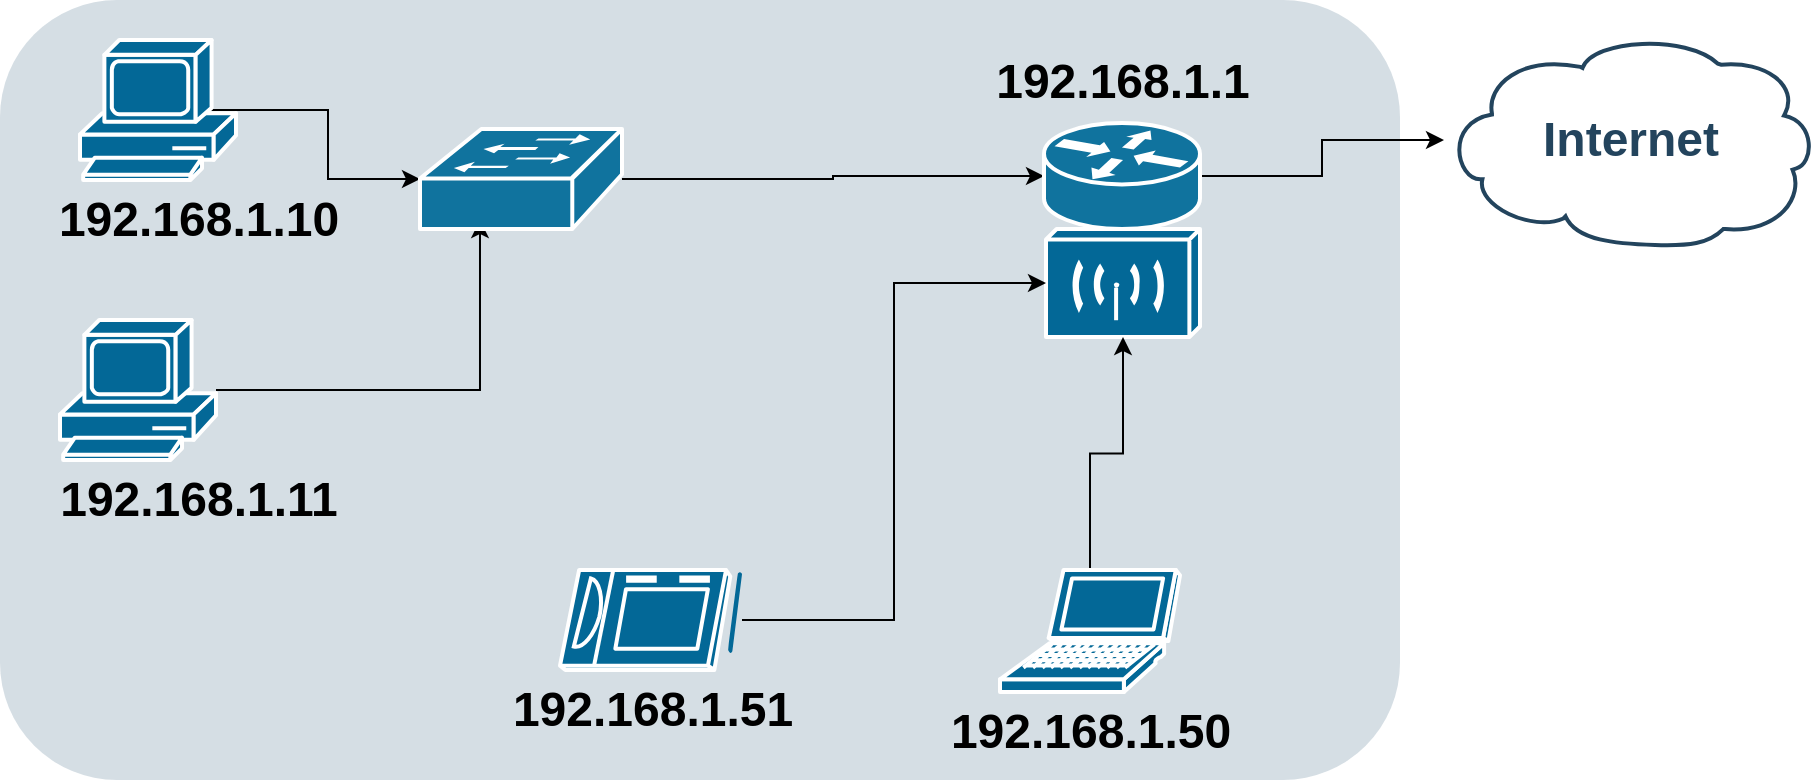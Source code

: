 <mxfile version="20.4.0" type="github">
  <diagram id="6a731a19-8d31-9384-78a2-239565b7b9f0" name="Page-1">
    <mxGraphModel dx="1422" dy="762" grid="1" gridSize="10" guides="1" tooltips="1" connect="1" arrows="1" fold="1" page="1" pageScale="1" pageWidth="827" pageHeight="1169" background="none" math="0" shadow="0">
      <root>
        <mxCell id="0" />
        <mxCell id="1" parent="0" />
        <mxCell id="2094" value="" style="rounded=1;whiteSpace=wrap;html=1;strokeColor=none;fillColor=#BAC8D3;fontSize=24;fontColor=#23445D;align=center;opacity=60;" parent="1" vertex="1">
          <mxGeometry x="50" y="40" width="700" height="390" as="geometry" />
        </mxCell>
        <mxCell id="UhDmBGkFo8lFeGL9cCql-2260" style="edgeStyle=orthogonalEdgeStyle;rounded=0;orthogonalLoop=1;jettySize=auto;html=1;entryX=0;entryY=0.5;entryDx=0;entryDy=0;entryPerimeter=0;exitX=0.83;exitY=0.5;exitDx=0;exitDy=0;exitPerimeter=0;" edge="1" parent="1" source="UhDmBGkFo8lFeGL9cCql-2271" target="2107">
          <mxGeometry relative="1" as="geometry">
            <mxPoint x="142" y="88" as="sourcePoint" />
          </mxGeometry>
        </mxCell>
        <mxCell id="UhDmBGkFo8lFeGL9cCql-2258" style="edgeStyle=orthogonalEdgeStyle;rounded=0;orthogonalLoop=1;jettySize=auto;html=1;entryX=0.297;entryY=0.91;entryDx=0;entryDy=0;entryPerimeter=0;" edge="1" parent="1" source="UhDmBGkFo8lFeGL9cCql-2272" target="2107">
          <mxGeometry relative="1" as="geometry">
            <mxPoint x="142" y="221" as="sourcePoint" />
          </mxGeometry>
        </mxCell>
        <mxCell id="UhDmBGkFo8lFeGL9cCql-2261" style="edgeStyle=orthogonalEdgeStyle;rounded=0;orthogonalLoop=1;jettySize=auto;html=1;" edge="1" parent="1" source="2107" target="2138">
          <mxGeometry relative="1" as="geometry" />
        </mxCell>
        <mxCell id="2107" value="" style="shape=mxgraph.cisco.switches.workgroup_switch;html=1;dashed=0;fillColor=#10739E;strokeColor=#ffffff;strokeWidth=2;verticalLabelPosition=bottom;verticalAlign=top;fontFamily=Helvetica;fontSize=36;fontColor=#FFB366" parent="1" vertex="1">
          <mxGeometry x="260" y="104.5" width="101" height="50" as="geometry" />
        </mxCell>
        <mxCell id="2109" value="Internet" style="shape=mxgraph.cisco.storage.cloud;html=1;dashed=0;strokeColor=#23445D;fillColor=#ffffff;strokeWidth=2;fontFamily=Helvetica;fontSize=24;fontColor=#23445D;align=center;fontStyle=1" parent="1" vertex="1">
          <mxGeometry x="772" y="57" width="186" height="106" as="geometry" />
        </mxCell>
        <mxCell id="UhDmBGkFo8lFeGL9cCql-2262" style="edgeStyle=orthogonalEdgeStyle;rounded=0;orthogonalLoop=1;jettySize=auto;html=1;" edge="1" parent="1" source="2138" target="2109">
          <mxGeometry relative="1" as="geometry" />
        </mxCell>
        <mxCell id="2138" value="" style="shape=mxgraph.cisco.routers.router;html=1;dashed=0;fillColor=#10739E;strokeColor=#ffffff;strokeWidth=2;verticalLabelPosition=bottom;verticalAlign=top;fontFamily=Helvetica;fontSize=36;fontColor=#FFB366" parent="1" vertex="1">
          <mxGeometry x="572" y="101.5" width="78" height="53" as="geometry" />
        </mxCell>
        <mxCell id="UhDmBGkFo8lFeGL9cCql-2263" value="192.168.1.1" style="text;strokeColor=none;fillColor=none;html=1;fontSize=24;fontStyle=1;verticalAlign=middle;align=center;" vertex="1" parent="1">
          <mxGeometry x="560.5" y="61" width="100" height="40" as="geometry" />
        </mxCell>
        <mxCell id="UhDmBGkFo8lFeGL9cCql-2264" value="192.168.1.10" style="text;strokeColor=none;fillColor=none;html=1;fontSize=24;fontStyle=1;verticalAlign=middle;align=center;" vertex="1" parent="1">
          <mxGeometry x="99" y="130" width="100" height="40" as="geometry" />
        </mxCell>
        <mxCell id="UhDmBGkFo8lFeGL9cCql-2265" value="192.168.1.11" style="text;strokeColor=none;fillColor=none;html=1;fontSize=24;fontStyle=1;verticalAlign=middle;align=center;" vertex="1" parent="1">
          <mxGeometry x="99" y="270" width="100" height="40" as="geometry" />
        </mxCell>
        <mxCell id="UhDmBGkFo8lFeGL9cCql-2266" value="" style="shape=mxgraph.cisco.wireless.wireless_transport;sketch=0;html=1;pointerEvents=1;dashed=0;fillColor=#036897;strokeColor=#ffffff;strokeWidth=2;verticalLabelPosition=bottom;verticalAlign=top;align=center;outlineConnect=0;" vertex="1" parent="1">
          <mxGeometry x="573" y="154.5" width="77" height="54" as="geometry" />
        </mxCell>
        <mxCell id="UhDmBGkFo8lFeGL9cCql-2275" style="edgeStyle=orthogonalEdgeStyle;rounded=0;orthogonalLoop=1;jettySize=auto;html=1;" edge="1" parent="1" source="UhDmBGkFo8lFeGL9cCql-2269" target="UhDmBGkFo8lFeGL9cCql-2266">
          <mxGeometry relative="1" as="geometry" />
        </mxCell>
        <mxCell id="UhDmBGkFo8lFeGL9cCql-2269" value="" style="shape=mxgraph.cisco.computers_and_peripherals.laptop;sketch=0;html=1;pointerEvents=1;dashed=0;fillColor=#036897;strokeColor=#ffffff;strokeWidth=2;verticalLabelPosition=bottom;verticalAlign=top;align=center;outlineConnect=0;" vertex="1" parent="1">
          <mxGeometry x="550" y="325" width="90" height="61" as="geometry" />
        </mxCell>
        <mxCell id="UhDmBGkFo8lFeGL9cCql-2273" style="edgeStyle=orthogonalEdgeStyle;rounded=0;orthogonalLoop=1;jettySize=auto;html=1;entryX=0;entryY=0.5;entryDx=0;entryDy=0;entryPerimeter=0;" edge="1" parent="1" source="UhDmBGkFo8lFeGL9cCql-2270" target="UhDmBGkFo8lFeGL9cCql-2266">
          <mxGeometry relative="1" as="geometry" />
        </mxCell>
        <mxCell id="UhDmBGkFo8lFeGL9cCql-2270" value="" style="shape=mxgraph.cisco.computers_and_peripherals.tablet;sketch=0;html=1;pointerEvents=1;dashed=0;fillColor=#036897;strokeColor=#ffffff;strokeWidth=2;verticalLabelPosition=bottom;verticalAlign=top;align=center;outlineConnect=0;" vertex="1" parent="1">
          <mxGeometry x="330" y="325" width="91" height="50" as="geometry" />
        </mxCell>
        <mxCell id="UhDmBGkFo8lFeGL9cCql-2271" value="" style="shape=mxgraph.cisco.computers_and_peripherals.pc;sketch=0;html=1;pointerEvents=1;dashed=0;fillColor=#036897;strokeColor=#ffffff;strokeWidth=2;verticalLabelPosition=bottom;verticalAlign=top;align=center;outlineConnect=0;" vertex="1" parent="1">
          <mxGeometry x="90" y="60" width="78" height="70" as="geometry" />
        </mxCell>
        <mxCell id="UhDmBGkFo8lFeGL9cCql-2272" value="" style="shape=mxgraph.cisco.computers_and_peripherals.pc;sketch=0;html=1;pointerEvents=1;dashed=0;fillColor=#036897;strokeColor=#ffffff;strokeWidth=2;verticalLabelPosition=bottom;verticalAlign=top;align=center;outlineConnect=0;" vertex="1" parent="1">
          <mxGeometry x="80" y="200" width="78" height="70" as="geometry" />
        </mxCell>
        <mxCell id="UhDmBGkFo8lFeGL9cCql-2276" value="192.168.1.51" style="text;strokeColor=none;fillColor=none;html=1;fontSize=24;fontStyle=1;verticalAlign=middle;align=center;" vertex="1" parent="1">
          <mxGeometry x="325.5" y="375" width="100" height="40" as="geometry" />
        </mxCell>
        <mxCell id="UhDmBGkFo8lFeGL9cCql-2277" value="192.168.1.50" style="text;strokeColor=none;fillColor=none;html=1;fontSize=24;fontStyle=1;verticalAlign=middle;align=center;" vertex="1" parent="1">
          <mxGeometry x="545" y="386" width="100" height="40" as="geometry" />
        </mxCell>
      </root>
    </mxGraphModel>
  </diagram>
</mxfile>
